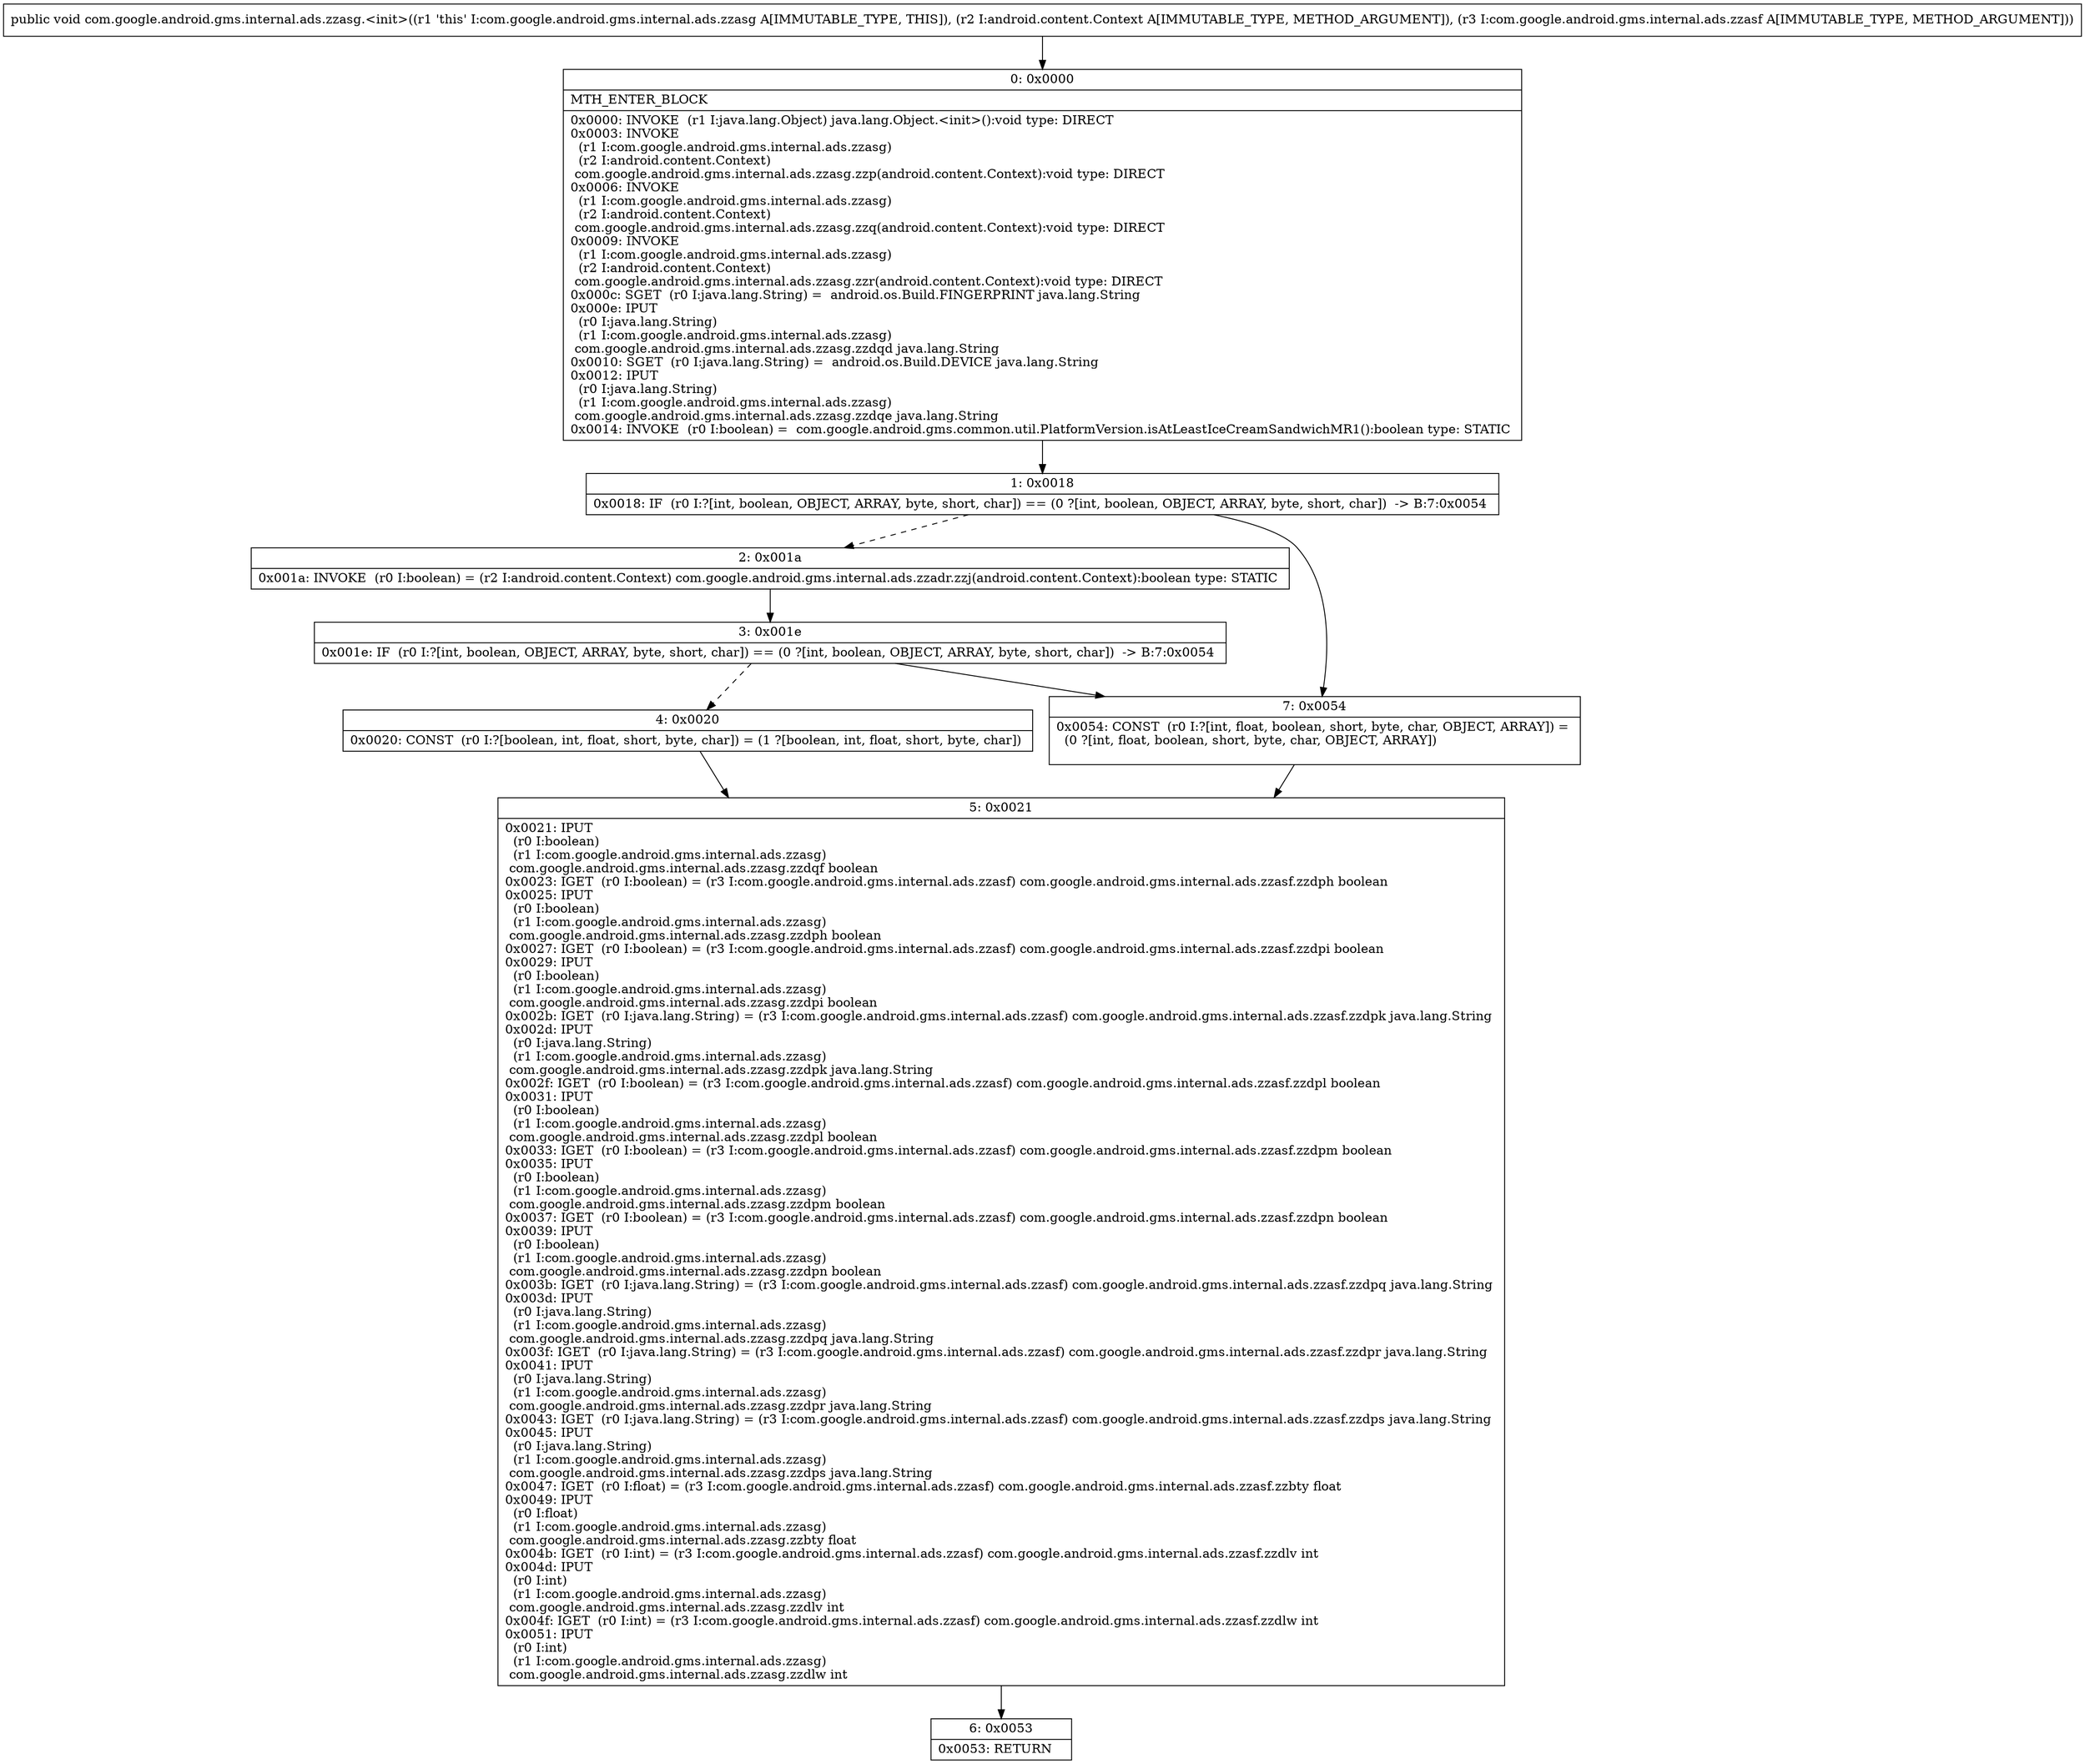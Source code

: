 digraph "CFG forcom.google.android.gms.internal.ads.zzasg.\<init\>(Landroid\/content\/Context;Lcom\/google\/android\/gms\/internal\/ads\/zzasf;)V" {
Node_0 [shape=record,label="{0\:\ 0x0000|MTH_ENTER_BLOCK\l|0x0000: INVOKE  (r1 I:java.lang.Object) java.lang.Object.\<init\>():void type: DIRECT \l0x0003: INVOKE  \l  (r1 I:com.google.android.gms.internal.ads.zzasg)\l  (r2 I:android.content.Context)\l com.google.android.gms.internal.ads.zzasg.zzp(android.content.Context):void type: DIRECT \l0x0006: INVOKE  \l  (r1 I:com.google.android.gms.internal.ads.zzasg)\l  (r2 I:android.content.Context)\l com.google.android.gms.internal.ads.zzasg.zzq(android.content.Context):void type: DIRECT \l0x0009: INVOKE  \l  (r1 I:com.google.android.gms.internal.ads.zzasg)\l  (r2 I:android.content.Context)\l com.google.android.gms.internal.ads.zzasg.zzr(android.content.Context):void type: DIRECT \l0x000c: SGET  (r0 I:java.lang.String) =  android.os.Build.FINGERPRINT java.lang.String \l0x000e: IPUT  \l  (r0 I:java.lang.String)\l  (r1 I:com.google.android.gms.internal.ads.zzasg)\l com.google.android.gms.internal.ads.zzasg.zzdqd java.lang.String \l0x0010: SGET  (r0 I:java.lang.String) =  android.os.Build.DEVICE java.lang.String \l0x0012: IPUT  \l  (r0 I:java.lang.String)\l  (r1 I:com.google.android.gms.internal.ads.zzasg)\l com.google.android.gms.internal.ads.zzasg.zzdqe java.lang.String \l0x0014: INVOKE  (r0 I:boolean) =  com.google.android.gms.common.util.PlatformVersion.isAtLeastIceCreamSandwichMR1():boolean type: STATIC \l}"];
Node_1 [shape=record,label="{1\:\ 0x0018|0x0018: IF  (r0 I:?[int, boolean, OBJECT, ARRAY, byte, short, char]) == (0 ?[int, boolean, OBJECT, ARRAY, byte, short, char])  \-\> B:7:0x0054 \l}"];
Node_2 [shape=record,label="{2\:\ 0x001a|0x001a: INVOKE  (r0 I:boolean) = (r2 I:android.content.Context) com.google.android.gms.internal.ads.zzadr.zzj(android.content.Context):boolean type: STATIC \l}"];
Node_3 [shape=record,label="{3\:\ 0x001e|0x001e: IF  (r0 I:?[int, boolean, OBJECT, ARRAY, byte, short, char]) == (0 ?[int, boolean, OBJECT, ARRAY, byte, short, char])  \-\> B:7:0x0054 \l}"];
Node_4 [shape=record,label="{4\:\ 0x0020|0x0020: CONST  (r0 I:?[boolean, int, float, short, byte, char]) = (1 ?[boolean, int, float, short, byte, char]) \l}"];
Node_5 [shape=record,label="{5\:\ 0x0021|0x0021: IPUT  \l  (r0 I:boolean)\l  (r1 I:com.google.android.gms.internal.ads.zzasg)\l com.google.android.gms.internal.ads.zzasg.zzdqf boolean \l0x0023: IGET  (r0 I:boolean) = (r3 I:com.google.android.gms.internal.ads.zzasf) com.google.android.gms.internal.ads.zzasf.zzdph boolean \l0x0025: IPUT  \l  (r0 I:boolean)\l  (r1 I:com.google.android.gms.internal.ads.zzasg)\l com.google.android.gms.internal.ads.zzasg.zzdph boolean \l0x0027: IGET  (r0 I:boolean) = (r3 I:com.google.android.gms.internal.ads.zzasf) com.google.android.gms.internal.ads.zzasf.zzdpi boolean \l0x0029: IPUT  \l  (r0 I:boolean)\l  (r1 I:com.google.android.gms.internal.ads.zzasg)\l com.google.android.gms.internal.ads.zzasg.zzdpi boolean \l0x002b: IGET  (r0 I:java.lang.String) = (r3 I:com.google.android.gms.internal.ads.zzasf) com.google.android.gms.internal.ads.zzasf.zzdpk java.lang.String \l0x002d: IPUT  \l  (r0 I:java.lang.String)\l  (r1 I:com.google.android.gms.internal.ads.zzasg)\l com.google.android.gms.internal.ads.zzasg.zzdpk java.lang.String \l0x002f: IGET  (r0 I:boolean) = (r3 I:com.google.android.gms.internal.ads.zzasf) com.google.android.gms.internal.ads.zzasf.zzdpl boolean \l0x0031: IPUT  \l  (r0 I:boolean)\l  (r1 I:com.google.android.gms.internal.ads.zzasg)\l com.google.android.gms.internal.ads.zzasg.zzdpl boolean \l0x0033: IGET  (r0 I:boolean) = (r3 I:com.google.android.gms.internal.ads.zzasf) com.google.android.gms.internal.ads.zzasf.zzdpm boolean \l0x0035: IPUT  \l  (r0 I:boolean)\l  (r1 I:com.google.android.gms.internal.ads.zzasg)\l com.google.android.gms.internal.ads.zzasg.zzdpm boolean \l0x0037: IGET  (r0 I:boolean) = (r3 I:com.google.android.gms.internal.ads.zzasf) com.google.android.gms.internal.ads.zzasf.zzdpn boolean \l0x0039: IPUT  \l  (r0 I:boolean)\l  (r1 I:com.google.android.gms.internal.ads.zzasg)\l com.google.android.gms.internal.ads.zzasg.zzdpn boolean \l0x003b: IGET  (r0 I:java.lang.String) = (r3 I:com.google.android.gms.internal.ads.zzasf) com.google.android.gms.internal.ads.zzasf.zzdpq java.lang.String \l0x003d: IPUT  \l  (r0 I:java.lang.String)\l  (r1 I:com.google.android.gms.internal.ads.zzasg)\l com.google.android.gms.internal.ads.zzasg.zzdpq java.lang.String \l0x003f: IGET  (r0 I:java.lang.String) = (r3 I:com.google.android.gms.internal.ads.zzasf) com.google.android.gms.internal.ads.zzasf.zzdpr java.lang.String \l0x0041: IPUT  \l  (r0 I:java.lang.String)\l  (r1 I:com.google.android.gms.internal.ads.zzasg)\l com.google.android.gms.internal.ads.zzasg.zzdpr java.lang.String \l0x0043: IGET  (r0 I:java.lang.String) = (r3 I:com.google.android.gms.internal.ads.zzasf) com.google.android.gms.internal.ads.zzasf.zzdps java.lang.String \l0x0045: IPUT  \l  (r0 I:java.lang.String)\l  (r1 I:com.google.android.gms.internal.ads.zzasg)\l com.google.android.gms.internal.ads.zzasg.zzdps java.lang.String \l0x0047: IGET  (r0 I:float) = (r3 I:com.google.android.gms.internal.ads.zzasf) com.google.android.gms.internal.ads.zzasf.zzbty float \l0x0049: IPUT  \l  (r0 I:float)\l  (r1 I:com.google.android.gms.internal.ads.zzasg)\l com.google.android.gms.internal.ads.zzasg.zzbty float \l0x004b: IGET  (r0 I:int) = (r3 I:com.google.android.gms.internal.ads.zzasf) com.google.android.gms.internal.ads.zzasf.zzdlv int \l0x004d: IPUT  \l  (r0 I:int)\l  (r1 I:com.google.android.gms.internal.ads.zzasg)\l com.google.android.gms.internal.ads.zzasg.zzdlv int \l0x004f: IGET  (r0 I:int) = (r3 I:com.google.android.gms.internal.ads.zzasf) com.google.android.gms.internal.ads.zzasf.zzdlw int \l0x0051: IPUT  \l  (r0 I:int)\l  (r1 I:com.google.android.gms.internal.ads.zzasg)\l com.google.android.gms.internal.ads.zzasg.zzdlw int \l}"];
Node_6 [shape=record,label="{6\:\ 0x0053|0x0053: RETURN   \l}"];
Node_7 [shape=record,label="{7\:\ 0x0054|0x0054: CONST  (r0 I:?[int, float, boolean, short, byte, char, OBJECT, ARRAY]) = \l  (0 ?[int, float, boolean, short, byte, char, OBJECT, ARRAY])\l \l}"];
MethodNode[shape=record,label="{public void com.google.android.gms.internal.ads.zzasg.\<init\>((r1 'this' I:com.google.android.gms.internal.ads.zzasg A[IMMUTABLE_TYPE, THIS]), (r2 I:android.content.Context A[IMMUTABLE_TYPE, METHOD_ARGUMENT]), (r3 I:com.google.android.gms.internal.ads.zzasf A[IMMUTABLE_TYPE, METHOD_ARGUMENT])) }"];
MethodNode -> Node_0;
Node_0 -> Node_1;
Node_1 -> Node_2[style=dashed];
Node_1 -> Node_7;
Node_2 -> Node_3;
Node_3 -> Node_4[style=dashed];
Node_3 -> Node_7;
Node_4 -> Node_5;
Node_5 -> Node_6;
Node_7 -> Node_5;
}

